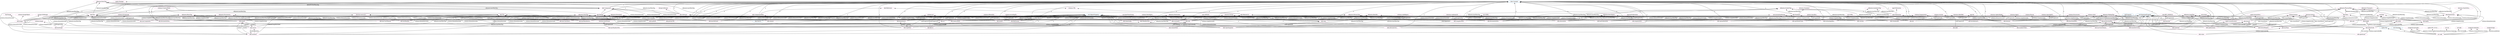 digraph G {
  rankdir=BT
  node[height=.3]
"http://schema.org/ImageObject" [fillcolor="#1f77b4" color="#1f77b4" label="schema:ImageObject"]
"https://w3id.org/oseg/ont/okh#Reference" [fillcolor="#1f77b4" color="#1f77b4" label="okh:Reference"]
"http://spdx.org/rdf/terms#Package" [fillcolor="#1f77b4" color="#1f77b4" label="spdxt:Package"]
"http://spdx.org/rdf/terms#File" [fillcolor="#1f77b4" color="#1f77b4" label="spdxt:File"]
"http://www.w3.org/2002/07/owl#ObjectProperty" [fillcolor="#1f77b4" color="#1f77b4" label="owl:ObjectProperty"]
"https://w3id.org/oseg/ont/okh#Software" [fillcolor="#1f77b4" color="#1f77b4" label="okh:Software"]
"https://w3id.org/oseg/ont/okh#File" [fillcolor="#1f77b4" color="#1f77b4" label="okh:File"]
"https://w3id.org/oseg/ont/okh#ManifestFile" [fillcolor="#1f77b4" color="#1f77b4" label="okh:ManifestFile"]
"https://w3id.org/oseg/ont/okh#Part" [fillcolor="#1f77b4" color="#1f77b4" label="okh:Part"]
"http://schema.org/StructuredValue" [fillcolor="#1f77b4" color="#1f77b4" label="schema:Structured..."]
"http://schema.org/URL" [fillcolor="#1f77b4" color="#1f77b4" label="schema:URL"]
"http://purl.org/dc/terms/Standard" [fillcolor="#1f77b4" color="#1f77b4" label="dcterms:Standard"]
"http://schema.org/Organization" [fillcolor="#1f77b4" color="#1f77b4" label="schema:Organization"]
"https://w3id.org/oseg/ont/okh#Publication" [fillcolor="#1f77b4" color="#1f77b4" label="okh:Publication"]
"https://w3id.org/oseg/ont/tsdc/core#OHTsDC" [fillcolor="#1f77b4" color="#1f77b4" label="tsdc:OHTsDC"]
"http://schema.org/CreativeWork" [fillcolor="#1f77b4" color="#1f77b4" label="schema:CreativeWork"]
"http://www.w3.org/2001/XMLSchema#normalizedString" [fillcolor="#1f77b4" color="#1f77b4" label="xsd:normalizedString"]
"https://w3id.org/oseg/ont/okh#WebsiteUrl" [fillcolor="#1f77b4" color="#1f77b4" label="okh:WebsiteUrl"]
"http://www.w3.org/2001/XMLSchema#string" [fillcolor="#1f77b4" color="#1f77b4" label="xsd:string"]
"http://spdx.org/rdf/terms#ListedLicense" [fillcolor="#1f77b4" color="#1f77b4" label="spdxt:ListedLicense"]
"http://purl.org/dc/dcmitype/Software" [fillcolor="#1f77b4" color="#1f77b4" label="dctype:Software"]
"https://w3id.org/oseg/ont/okh#Standard" [fillcolor="#1f77b4" color="#1f77b4" label="okh:Standard"]
"http://www.w3.org/2001/XMLSchema#float" [fillcolor="#1f77b4" color="#1f77b4" label="xsd:float"]
"https://w3id.org/oseg/ont/okh#FileUrl" [fillcolor="#1f77b4" color="#1f77b4" label="okh:FileUrl"]
"http://purl.org/dc/terms/Agent" [fillcolor="#1f77b4" color="#1f77b4" label="dcterms:Agent"]
"https://w3id.org/oseg/ont/otrl#ODRL" [fillcolor="#1f77b4" color="#1f77b4" label="otrl:ODRL"]
"http://xmlns.com/foaf/0.1/Image" [fillcolor="#1f77b4" color="#1f77b4" label="foaf:Image"]
"http://www.w3.org/2001/XMLSchema#dateTimeStamp" [fillcolor="#1f77b4" color="#1f77b4" label="xsd:dateTimeStamp"]
"https://w3id.org/oseg/ont/okh#Module" [fillcolor="#1f77b4" color="#1f77b4" label="okh:Module"]
"http://schema.org/Person" [fillcolor="#1f77b4" color="#1f77b4" label="schema:Person"]
"https://w3id.org/oseg/ont/okh#Dimensions" [fillcolor="#1f77b4" color="#1f77b4" label="okh:Dimensions"]
"http://www.w3.org/2002/07/owl#DatatypeProperty" [fillcolor="#1f77b4" color="#1f77b4" label="owl:DatatypeProperty"]
"http://purl.org/dc/dcmitype/StillImage" [fillcolor="#1f77b4" color="#1f77b4" label="dctype:StillImage"]
"https://w3id.org/oseg/ont/okh#ComponentReference" [fillcolor="#1f77b4" color="#1f77b4" label="okh:ComponentRefe..."]
"http://www.w3.org/2002/07/owl#Ontology" [fillcolor="#1f77b4" color="#1f77b4" label="owl:Ontology"]
"http://schema.org/TextDigitalDocument" [fillcolor="#1f77b4" color="#1f77b4" label="schema:TextDigita..."]
"http://purl.org/dc/terms/SizeOrDuration" [fillcolor="#1f77b4" color="#1f77b4" label="dcterms:SizeOrDur..."]
"https://w3id.org/oseg/ont/okh#Component" [fillcolor="#1f77b4" color="#1f77b4" label="okh:Component"]
"http://www.w3.org/2004/02/skos/core#Concept" [fillcolor="#1f77b4" color="#1f77b4" label="skos:Concept"]
"http://www.w3.org/1999/02/22-rdf-syntax-ns#Property" [fillcolor="#1f77b4" color="#1f77b4" label="rdf:Property"]
"http://ns.nature.com/terms/Publication" [fillcolor="#1f77b4" color="#1f77b4" label="npg:Publication"]
"https://w3id.org/oseg/ont/okh#Mass" [fillcolor="#1f77b4" color="#1f77b4" label="okh:Mass"]
"https://w3id.org/oseg/ont/okh#Image" [fillcolor="#1f77b4" color="#1f77b4" label="okh:Image"]
"https://w3id.org/oseg/ont/otrl#OTRL" [fillcolor="#1f77b4" color="#1f77b4" label="otrl:OTRL"]
"https://w3id.org/oseg/ont/okhmetaDocumentationTag" [fillcolor="#e377c2" color="#e377c2" label="okhmeta:Documenta..."]
"https://w3id.org/oseg/ont/okhmetaQualityTag" [fillcolor="#e377c2" color="#e377c2" label="okhmeta:QualityTag"]
"https://w3id.org/oseg/ont/okh#tsdc" [fillcolor="#e377c2" color="#e377c2" label="okh:tsdc"]
"http://purl.org/dc/terms/instructionalMethod" [fillcolor="#e377c2" color="#e377c2" label="dcterms:instructi..."]
"https://w3id.org/oseg/ont/okh#Part" [fillcolor="#e377c2" color="#e377c2" label="okh:Part"]
"https://w3id.org/oseg/ont/okh#documentationReadinessLevel" [fillcolor="#e377c2" color="#e377c2" label="okh:documentation..."]
"https://w3id.org/oseg/ont/okh#repo" [fillcolor="#e377c2" color="#e377c2" label="okh:repo"]
"http://schema.org/ImageObject" [fillcolor="#e377c2" color="#e377c2" label="schema:ImageObject"]
"https://w3id.org/oseg/ont/okh#fileFormat" [fillcolor="#e377c2" color="#e377c2" label="okh:fileFormat"]
"https://w3id.org/oseg/ont/okh#File" [fillcolor="#e377c2" color="#e377c2" label="okh:File"]
"http://purl.org/dc/dcmitype/StillImage" [fillcolor="#e377c2" color="#e377c2" label="dctype:StillImage"]
"https://w3id.org/oseg/ont/okh#Module" [fillcolor="#e377c2" color="#e377c2" label="okh:Module"]
"http://purl.org/dc/terms/license" [fillcolor="#e377c2" color="#e377c2" label="dcterms:license"]
"https://w3id.org/oseg/ont/okh#Software" [fillcolor="#e377c2" color="#e377c2" label="okh:Software"]
"https://w3id.org/oseg/ont/okh#Standard" [fillcolor="#e377c2" color="#e377c2" label="okh:Standard"]
"https://w3id.org/oseg/ont/okh#spdxLicense" [fillcolor="#e377c2" color="#e377c2" label="okh:spdxLicense"]
"https://w3id.org/oseg/ont/okhmetaPhysicalTag" [fillcolor="#e377c2" color="#e377c2" label="okhmeta:PhysicalTag"]
"https://w3id.org/oseg/ont/okhmetaBasicTag" [fillcolor="#e377c2" color="#e377c2" label="okhmeta:BasicTag"]
"https://w3id.org/oseg/ont/okh#cpcPatentClass" [fillcolor="#e377c2" color="#e377c2" label="okh:cpcPatentClass"]
"http://purl.org/dc/terms/Agent" [fillcolor="#e377c2" color="#e377c2" label="dcterms:Agent"]
"https://w3id.org/oseg/ont/okh#Component" [fillcolor="#e377c2" color="#e377c2" label="okh:Component"]
"http://purl.org/dc/terms/hasFormat" [fillcolor="#e377c2" color="#e377c2" label="dcterms:hasFormat"]
"http://schema.org/CreativeWork" [fillcolor="#e377c2" color="#e377c2" label="schema:CreativeWork"]
"https://w3id.org/oseg/ont/okh#standardID" [fillcolor="#e377c2" color="#e377c2" label="okh:standardID"]
"https://w3id.org/oseg/ont/okh#repoHost" [fillcolor="#e377c2" color="#e377c2" label="okh:repoHost"]
"https://w3id.org/oseg/ont/okh#technologyReadinessLevel" [fillcolor="#e377c2" color="#e377c2" label="okh:technologyRea..."]
"https://w3id.org/oseg/ont/okh#organization" [fillcolor="#e377c2" color="#e377c2" label="okh:organization"]
"http://schema.org/StructuredValue" [fillcolor="#e377c2" color="#e377c2" label="schema:Structured..."]
"https://w3id.org/oseg/ont/okh#hasSoftware" [fillcolor="#e377c2" color="#e377c2" label="okh:hasSoftware"]
"https://w3id.org/oseg/ont/okh#hasOuterDimensions" [fillcolor="#e377c2" color="#e377c2" label="okh:hasOuterDimen..."]
"https://w3id.org/oseg/ont/okh#auxiliary" [fillcolor="#e377c2" color="#e377c2" label="okh:auxiliary"]
"https://w3id.org/oseg/ont/oseg-profiles#martinHaeuer" [fillcolor="#e377c2" color="#e377c2" label="osegprof:martinHa..."]
"http://www.w3.org/2001/XMLSchema#float" [fillcolor="#e377c2" color="#e377c2" label="xsd:float"]
"https://w3id.org/oseg/ont/okh#licensor" [fillcolor="#e377c2" color="#e377c2" label="okh:licensor"]
"https://w3id.org/oseg/ont/okh#hasReadme" [fillcolor="#e377c2" color="#e377c2" label="okh:hasReadme"]
"https://w3id.org/oseg/ont/okhmetaPartsTag" [fillcolor="#e377c2" color="#e377c2" label="okhmeta:PartsTag"]
"https://w3id.org/oseg/ont/okh#height" [fillcolor="#e377c2" color="#e377c2" label="okh:height"]
"https://w3id.org/oseg/ont/okhmetaDataTag" [fillcolor="#e377c2" color="#e377c2" label="okhmeta:DataTag"]
"http://purl.org/dc/terms/conformsTo" [fillcolor="#e377c2" color="#e377c2" label="dcterms:conformsTo"]
"https://w3id.org/oseg/ont/okh#licenseExpression" [fillcolor="#e377c2" color="#e377c2" label="okh:licenseExpres..."]
"https://w3id.org/oseg/ont/okhmetaDataGatheringTag" [fillcolor="#e377c2" color="#e377c2" label="okhmeta:DataGathe..."]
"https://w3id.org/oseg/ont/okhmetaIdentificationTag" [fillcolor="#e377c2" color="#e377c2" label="okhmeta:Identific..."]
"https://w3id.org/oseg/ont/okh#functionalMetadata" [fillcolor="#e377c2" color="#e377c2" label="okh:functionalMet..."]
"https://w3id.org/oseg/ont/okh#depth" [fillcolor="#e377c2" color="#e377c2" label="okh:depth"]
"http://purl.obolibrary.org/obo/BFO_0000016" [fillcolor="#e377c2" color="#e377c2" label="obo:BFO_0000016"]
"http://schema.org/inLanguage" [fillcolor="#e377c2" color="#e377c2" label="schema:inLanguage"]
"https://w3id.org/oseg/ont/okh#url" [fillcolor="#e377c2" color="#e377c2" label="okh:url"]
"https://w3id.org/oseg/ont/okh#Dimensions" [fillcolor="#e377c2" color="#e377c2" label="okh:Dimensions"]
"https://w3id.org/oseg/ont/okh#source" [fillcolor="#e377c2" color="#e377c2" label="okh:source"]
"https://w3id.org/oseg/ont/okh#dataSource" [fillcolor="#e377c2" color="#e377c2" label="okh:dataSource"]
"https://w3id.org/oseg/ont/okh#license" [fillcolor="#e377c2" color="#e377c2" label="okh:license"]
"https://w3id.org/oseg/ont/okh#Image" [fillcolor="#e377c2" color="#e377c2" label="okh:Image"]
"https://w3id.org/oseg/ont/okh#release" [fillcolor="#e377c2" color="#e377c2" label="okh:release"]
"https://w3id.org/oseg/ont/okhmetaLegalTag" [fillcolor="#e377c2" color="#e377c2" label="okhmeta:LegalTag"]
"https://w3id.org/oseg/ont/okh#hasBoM" [fillcolor="#e377c2" color="#e377c2" label="okh:hasBoM"]
"https://w3id.org/oseg/ont/okh#fileUrl" [fillcolor="#e377c2" color="#e377c2" label="okh:fileUrl"]
"http://www.w3.org/2001/XMLSchema#normalizedString" [fillcolor="#e377c2" color="#e377c2" label="xsd:normalizedString"]
"https://w3id.org/oseg/ont/okh#ManifestFile" [fillcolor="#e377c2" color="#e377c2" label="okh:ManifestFile"]
"https://w3id.org/oseg/ont/okh#export" [fillcolor="#e377c2" color="#e377c2" label="okh:export"]
"https://w3id.org/oseg/ont/okh#manufacturingProcess" [fillcolor="#e377c2" color="#e377c2" label="okh:manufacturing..."]
"http://www.w3.org/2001/XMLSchema#string" [fillcolor="#e377c2" color="#e377c2" label="xsd:string"]
"https://w3id.org/oseg/ont/okh#ComponentReference" [fillcolor="#e377c2" color="#e377c2" label="okh:ComponentRefe..."]
"https://w3id.org/oseg/ont/okh#repoSnapshot" [fillcolor="#e377c2" color="#e377c2" label="okh:repoSnapshot"]
"https://w3id.org/oseg/ont/okh#hasPublication" [fillcolor="#e377c2" color="#e377c2" label="okh:hasPublication"]
"https://w3id.org/oseg/ont/okh#forkOf" [fillcolor="#e377c2" color="#e377c2" label="okh:forkOf"]
"http://schema.org/value" [fillcolor="#e377c2" color="#e377c2" label="schema:value"]
"https://w3id.org/oseg/ont/okh#hasMass" [fillcolor="#e377c2" color="#e377c2" label="okh:hasMass"]
"https://w3id.org/oseg/ont/okh#productionMetadata" [fillcolor="#e377c2" color="#e377c2" label="okh:productionMet..."]
"https://w3id.org/oseg/ont/okh#openScad" [fillcolor="#e377c2" color="#e377c2" label="okh:openScad"]
"https://w3id.org/oseg/ont/okh#hasUserManual" [fillcolor="#e377c2" color="#e377c2" label="okh:hasUserManual"]
"https://w3id.org/oseg/ont/okhmetaMakingTag" [fillcolor="#e377c2" color="#e377c2" label="okhmeta:MakingTag"]
"https://w3id.org/oseg/ont/okhmetaHistoryTag" [fillcolor="#e377c2" color="#e377c2" label="okhmeta:HistoryTag"]
"https://w3id.org/oseg/ont/okh#Reference" [fillcolor="#e377c2" color="#e377c2" label="okh:Reference"]
"https://w3id.org/oseg/ont/okh#versionOf" [fillcolor="#e377c2" color="#e377c2" label="okh:versionOf"]
"http://schema.org/url" [fillcolor="#e377c2" color="#e377c2" label="schema:url"]
"https://w3id.org/oseg/ont/okh#hasImage" [fillcolor="#e377c2" color="#e377c2" label="okh:hasImage"]
"http://schema.org/URL" [fillcolor="#e377c2" color="#e377c2" label="schema:URL"]
"https://w3id.org/oseg/ont/okh#Mass" [fillcolor="#e377c2" color="#e377c2" label="okh:Mass"]
"https://w3id.org/oseg/ont/okhmetaDevelopmentTag" [fillcolor="#e377c2" color="#e377c2" label="okhmeta:Developme..."]
"http://ns.nature.com/terms/hasPublication" [fillcolor="#e377c2" color="#e377c2" label="npg:hasPublication"]
"https://w3id.org/oseg/ont/okh#width" [fillcolor="#e377c2" color="#e377c2" label="okh:width"]
"https://w3id.org/oseg/ont/okh#smallestToleranceClass" [fillcolor="#e377c2" color="#e377c2" label="okh:smallestToler..."]
"https://w3id.org/oseg/ont/okh#attestation" [fillcolor="#e377c2" color="#e377c2" label="okh:attestation"]
"https://w3id.org/oseg/ont/okhmetaTransportationTag" [fillcolor="#e377c2" color="#e377c2" label="okhmeta:Transport..."]
"https://w3id.org/oseg/ont/okh#openSCAD" [fillcolor="#e377c2" color="#e377c2" label="okh:openSCAD"]
"https://w3id.org/oseg/ont/okh#Publication" [fillcolor="#e377c2" color="#e377c2" label="okh:Publication"]
"https://w3id.org/oseg/ont/okh" [fillcolor="#e377c2" color="#e377c2" label="ns1:okh"]
"http://spdx.org/rdf/terms#Package" [fillcolor="#e377c2" color="#e377c2" label="spdxt:Package"]
"https://w3id.org/oseg/ont/okh#WebsiteUrl" [fillcolor="#e377c2" color="#e377c2" label="okh:WebsiteUrl"]
"https://w3id.org/oseg/ont/okh#hasManifestFile" [fillcolor="#e377c2" color="#e377c2" label="okh:hasManifestFile"]
"http://schema.org/version" [fillcolor="#e377c2" color="#e377c2" label="schema:version"]
"https://w3id.org/oseg/ont/okh#alternativeLicense" [fillcolor="#e377c2" color="#e377c2" label="okh:alternativeLi..."]
"https://w3id.org/oseg/ont/otrl#ODRL" [fillcolor="#e377c2" color="#e377c2" label="otrl:ODRL"]
"https://w3id.org/oseg/ont/okh#permaURL" [fillcolor="#e377c2" color="#e377c2" label="okh:permaURL"]
"https://w3id.org/oseg/ont/okhmetaAcademicTag" [fillcolor="#e377c2" color="#e377c2" label="okhmeta:AcademicTag"]
"https://w3id.org/oseg/ont/okhmetaExtendedInfoTag" [fillcolor="#e377c2" color="#e377c2" label="okhmeta:ExtendedI..."]
"https://w3id.org/oseg/ont/okh#uploadMethod" [fillcolor="#e377c2" color="#e377c2" label="okh:uploadMethod"]
"https://w3id.org/oseg/ont/tsdc/core#OHTsDC" [fillcolor="#e377c2" color="#e377c2" label="tsdc:OHTsDC"]
"https://spdx.org/licenses/GPL-3.0-or-later" [fillcolor="#e377c2" color="#e377c2" label="spdxl:GPL-3.0-or-..."]
"https://w3id.org/oseg/ont/okh#okhv" [fillcolor="#e377c2" color="#e377c2" label="okh:okhv"]
"https://w3id.org/oseg/ont/okh#hasContributionGuide" [fillcolor="#e377c2" color="#e377c2" label="okh:hasContributi..."]
"https://w3id.org/oseg/ont/okh#function" [fillcolor="#e377c2" color="#e377c2" label="okh:function"]
"http://www.w3.org/2001/XMLSchema#dateTimeStamp" [fillcolor="#e377c2" color="#e377c2" label="xsd:dateTimeStamp"]
"http://schema.org/encodingFormat" [fillcolor="#e377c2" color="#e377c2" label="schema:encodingFo..."]
"https://w3id.org/oseg/ont/okh#timestamp" [fillcolor="#e377c2" color="#e377c2" label="okh:timestamp"]
"http://id.loc.gov/vocabulary/iso639-1/en" [fillcolor="#e377c2" color="#e377c2" label="ns2:en"]
"https://w3id.org/oseg/ont/okh#compliesWith" [fillcolor="#e377c2" color="#e377c2" label="okh:compliesWith"]
"https://w3id.org/oseg/ont/okh#hasManufacturingInstructions" [fillcolor="#e377c2" color="#e377c2" label="okh:hasManufactur..."]
"http://xmlns.com/foaf/0.1/Image" [fillcolor="#e377c2" color="#e377c2" label="foaf:Image"]
"https://w3id.org/oseg/ont/okh#material" [fillcolor="#e377c2" color="#e377c2" label="okh:material"]
"https://w3id.org/oseg/ont/okh#version" [fillcolor="#e377c2" color="#e377c2" label="okh:version"]
"https://w3id.org/oseg/ont/1.1.0/okh" [fillcolor="#e377c2" color="#e377c2" label="ns3:okh"]
"http://purl.org/dc/terms/Standard" [fillcolor="#e377c2" color="#e377c2" label="dcterms:Standard"]
"http://schema.org/copyrightHolder" [fillcolor="#e377c2" color="#e377c2" label="schema:copyrightH..."]
"http://schema.org/license" [fillcolor="#e377c2" color="#e377c2" label="schema:license"]
"https://w3id.org/oseg/ont/okh#hasComponent" [fillcolor="#e377c2" color="#e377c2" label="okh:hasComponent"]
"http://purl.org/dc/terms/SizeOrDuration" [fillcolor="#e377c2" color="#e377c2" label="dcterms:SizeOrDur..."]
"https://w3id.org/oseg/ont/okh#relativePath" [fillcolor="#e377c2" color="#e377c2" label="okh:relativePath"]
"http://schema.org/Organization" [fillcolor="#e377c2" color="#e377c2" label="schema:Organization"]
"https://w3id.org/oseg/ont/okh#installationGuide" [fillcolor="#e377c2" color="#e377c2" label="okh:installationG..."]
"http://schema.org/TextDigitalDocument" [fillcolor="#e377c2" color="#e377c2" label="schema:TextDigita..."]
"https://w3id.org/oseg/ont/okh#unit" [fillcolor="#e377c2" color="#e377c2" label="okh:unit"]
"http://data.epo.org/linked-data/def/patent/classificationIPCInventive" [fillcolor="#e377c2" color="#e377c2" label="patent:classifica..."]
"https://w3id.org/oseg/ont/okh#doi" [fillcolor="#e377c2" color="#e377c2" label="okh:doi"]
"http://spdx.org/rdf/terms#ListedLicense" [fillcolor="#e377c2" color="#e377c2" label="spdxt:ListedLicense"]
"http://spdx.org/rdf/terms#licenseDeclared" [fillcolor="#e377c2" color="#e377c2" label="spdxt:licenseDecl..."]
"http://purl.org/dc/dcmitype/Software" [fillcolor="#e377c2" color="#e377c2" label="dctype:Software"]
"http://purl.org/dc/terms/format" [fillcolor="#e377c2" color="#e377c2" label="dcterms:format"]
"http://ns.nature.com/terms/Publication" [fillcolor="#e377c2" color="#e377c2" label="npg:Publication"]
"http://purl.org/dc/terms/identifier" [fillcolor="#e377c2" color="#e377c2" label="dcterms:identifier"]
"https://w3id.org/oseg/ont/okh#relatedTsdc" [fillcolor="#e377c2" color="#e377c2" label="okh:relatedTsdc"]
"http://ns.nature.com/terms/doi" [fillcolor="#e377c2" color="#e377c2" label="npg:doi"]
"https://w3id.org/oseg/ont/oseg-profiles#robinVobruba" [fillcolor="#e377c2" color="#e377c2" label="osegprof:robinVob..."]
"http://purl.org/dc/terms/rightsHolder" [fillcolor="#e377c2" color="#e377c2" label="dcterms:rightsHolder"]
"http://schema.org/isBasedOn" [fillcolor="#e377c2" color="#e377c2" label="schema:isBasedOn"]
"https://w3id.org/oseg/ont/oseg-profiles#Iopa" [fillcolor="#e377c2" color="#e377c2" label="osegprof:Iopa"]
"https://w3id.org/oseg/ont/otrl#OTRL" [fillcolor="#e377c2" color="#e377c2" label="otrl:OTRL"]
"http://schema.org/Person" [fillcolor="#e377c2" color="#e377c2" label="schema:Person"]
"https://w3id.org/oseg/ont/okh#documentationLanguage" [fillcolor="#e377c2" color="#e377c2" label="okh:documentation..."]
"https://w3id.org/oseg/ont/okh#value" [fillcolor="#e377c2" color="#e377c2" label="okh:value"]
"http://schema.org/image" [fillcolor="#e377c2" color="#e377c2" label="schema:image"]
"http://schema.org/codeRepository" [fillcolor="#e377c2" color="#e377c2" label="schema:codeReposi..."]
  "https://w3id.org/oseg/ont/okh#hasUserManual" -> "https://w3id.org/oseg/ont/okhmetaDocumentationTag" [label="okhmeta:hasMetaTag"]
  "https://w3id.org/oseg/ont/okh#technologyReadinessLevel" -> "https://w3id.org/oseg/ont/okhmetaQualityTag" [label="okhmeta:hasMetaTag"]
  "https://w3id.org/oseg/ont/okh#relatedTsdc" -> "https://w3id.org/oseg/ont/okh#tsdc" [label="schema:supersededBy"]
  "https://w3id.org/oseg/ont/okh#hasUserManual" -> "http://purl.org/dc/terms/instructionalMethod" [label="subPropertyOf"]
  "https://w3id.org/oseg/ont/okh#documentationLanguage" -> "https://w3id.org/oseg/ont/okh#Part" [label="schema:domainIncludes"]
  "https://w3id.org/oseg/ont/okh#documentationReadinessLevel" -> "http://www.w3.org/2004/02/skos/core#Concept" [label="a"]
  "https://w3id.org/oseg/ont/okh#repo" -> "http://www.w3.org/2002/07/owl#ObjectProperty" [label="a"]
  "https://w3id.org/oseg/ont/okh#Image" -> "http://schema.org/ImageObject" [label=""]
  "https://w3id.org/oseg/ont/okh#fileFormat" -> "http://www.w3.org/2002/07/owl#ObjectProperty" [label="a"]
  "https://w3id.org/oseg/ont/okh#auxiliary" -> "https://w3id.org/oseg/ont/okh#File" [label="schema:rangeIncludes"]
  "https://w3id.org/oseg/ont/okh#forkOf" -> "https://w3id.org/oseg/ont/okh#Part" [label="schema:domainIncludes"]
  "https://w3id.org/oseg/ont/okh#Image" -> "http://purl.org/dc/dcmitype/StillImage" [label=""]
  "https://w3id.org/oseg/ont/okh#cpcPatentClass" -> "https://w3id.org/oseg/ont/okh#Module" [label="schema:domainIncludes"]
  "https://w3id.org/oseg/ont/okh#license" -> "http://purl.org/dc/terms/license" [label="subPropertyOf"]
  "https://w3id.org/oseg/ont/okh#release" -> "https://w3id.org/oseg/ont/okh#Software" [label="schema:domainIncludes"]
  "https://w3id.org/oseg/ont/okh#standardID" -> "https://w3id.org/oseg/ont/okh#Standard" [label="schema:domainIncludes"]
  "https://w3id.org/oseg/ont/okh#spdxLicense" -> "http://www.w3.org/2002/07/owl#ObjectProperty" [label="a"]
  "https://w3id.org/oseg/ont/okh#Mass" -> "https://w3id.org/oseg/ont/okhmetaPhysicalTag" [label="okhmeta:hasMetaTag"]
  "https://w3id.org/oseg/ont/okh#hasImage" -> "https://w3id.org/oseg/ont/okhmetaBasicTag" [label="okhmeta:hasMetaTag"]
  "https://w3id.org/oseg/ont/okh#cpcPatentClass" -> "http://www.w3.org/2002/07/owl#DatatypeProperty" [label="a"]
  "https://w3id.org/oseg/ont/okh#licensor" -> "http://purl.org/dc/terms/Agent" [label="schema:rangeIncludes"]
  "https://w3id.org/oseg/ont/okh#hasSoftware" -> "https://w3id.org/oseg/ont/okh#Software" [label="schema:rangeIncludes"]
  "https://w3id.org/oseg/ont/okh#hasOuterDimensions" -> "https://w3id.org/oseg/ont/okhmetaPhysicalTag" [label="okhmeta:hasMetaTag"]
  "https://w3id.org/oseg/ont/okh#compliesWith" -> "https://w3id.org/oseg/ont/okh#Component" [label="schema:domainIncludes"]
  "https://w3id.org/oseg/ont/okh#hasManifestFile" -> "http://purl.org/dc/terms/hasFormat" [label="subPropertyOf"]
  "https://w3id.org/oseg/ont/okh#compliesWith" -> "https://w3id.org/oseg/ont/okhmetaQualityTag" [label="okhmeta:hasMetaTag"]
  "https://w3id.org/oseg/ont/okh#hasManufacturingInstructions" -> "https://w3id.org/oseg/ont/okh#File" [label="schema:rangeIncludes"]
  "https://w3id.org/oseg/ont/okh#Software" -> "http://www.w3.org/2004/02/skos/core#Concept" [label="a"]
  "https://w3id.org/oseg/ont/okh#File" -> "http://schema.org/CreativeWork" [label=""]
  "https://w3id.org/oseg/ont/okh#standardID" -> "http://www.w3.org/2002/07/owl#DatatypeProperty" [label="a"]
  "https://w3id.org/oseg/ont/okh#alternativeLicense" -> "https://w3id.org/oseg/ont/okh#Module" [label="schema:domainIncludes"]
  "https://w3id.org/oseg/ont/okh#dataSource" -> "https://w3id.org/oseg/ont/okh#repoHost" [label="seeAlso"]
  "https://w3id.org/oseg/ont/okh#technologyReadinessLevel" -> "http://www.w3.org/2004/02/skos/core#Concept" [label="a"]
  "https://w3id.org/oseg/ont/okh#organization" -> "http://www.w3.org/2002/07/owl#ObjectProperty" [label="a"]
  "https://w3id.org/oseg/ont/okh#functionalMetadata" -> "http://schema.org/StructuredValue" [label="schema:rangeIncludes"]
  "https://w3id.org/oseg/ont/okh#hasSoftware" -> "http://www.w3.org/2004/02/skos/core#Concept" [label="a"]
  "https://w3id.org/oseg/ont/okh#license" -> "https://w3id.org/oseg/ont/okh#Module" [label="schema:domainIncludes"]
  "https://w3id.org/oseg/ont/okh#hasOuterDimensions" -> "http://www.w3.org/2002/07/owl#ObjectProperty" [label="a"]
  "https://w3id.org/oseg/ont/okh#uploadMethod" -> "https://w3id.org/oseg/ont/okh#Component" [label="schema:domainIncludes"]
  "https://w3id.org/oseg/ont/okh#cpcPatentClass" -> "http://www.w3.org/2004/02/skos/core#Concept" [label="a"]
  "https://w3id.org/oseg/ont/okh#auxiliary" -> "http://www.w3.org/2002/07/owl#ObjectProperty" [label="a"]
  "https://w3id.org/oseg/ont/okh" -> "https://w3id.org/oseg/ont/oseg-profiles#martinHaeuer" [label="schema:creator"]
  "https://w3id.org/oseg/ont/okh#hasMass" -> "http://www.w3.org/2001/XMLSchema#float" [label="schema:rangeIncludes"]
  "https://w3id.org/oseg/ont/okh#fileFormat" -> "https://w3id.org/oseg/ont/okh#File" [label="schema:domainIncludes"]
  "https://w3id.org/oseg/ont/okh#cpcPatentClass" -> "https://w3id.org/oseg/ont/okhmetaBasicTag" [label="okhmeta:hasMetaTag"]
  "https://w3id.org/oseg/ont/okh#smallestToleranceClass" -> "https://w3id.org/oseg/ont/okh#Part" [label="schema:domainIncludes"]
  "https://w3id.org/oseg/ont/okh#licensor" -> "http://www.w3.org/2004/02/skos/core#Concept" [label="a"]
  "https://w3id.org/oseg/ont/okh#hasReadme" -> "http://www.w3.org/2004/02/skos/core#Concept" [label="a"]
  "https://w3id.org/oseg/ont/okh#width" -> "https://w3id.org/oseg/ont/okhmetaPhysicalTag" [label="okhmeta:hasMetaTag"]
  "https://w3id.org/oseg/ont/okh#standardID" -> "http://www.w3.org/2004/02/skos/core#Concept" [label="a"]
  "https://w3id.org/oseg/ont/okh#openSCAD" -> "https://w3id.org/oseg/ont/okh#height" [label="schema:supersededBy"]
  "https://w3id.org/oseg/ont/okh#Module" -> "https://w3id.org/oseg/ont/okhmetaPartsTag" [label="okhmeta:hasMetaTag"]
  "https://w3id.org/oseg/ont/okh#hasReadme" -> "http://purl.org/dc/terms/instructionalMethod" [label="subPropertyOf"]
  "https://w3id.org/oseg/ont/okh#Part" -> "http://www.w3.org/2004/02/skos/core#Concept" [label="a"]
  "https://w3id.org/oseg/ont/okh#tsdc" -> "http://www.w3.org/2004/02/skos/core#Concept" [label="a"]
  "https://w3id.org/oseg/ont/okh#auxiliary" -> "https://w3id.org/oseg/ont/okhmetaDataTag" [label="okhmeta:hasMetaTag"]
  "https://w3id.org/oseg/ont/okh#compliesWith" -> "http://purl.org/dc/terms/conformsTo" [label="subPropertyOf"]
  "https://w3id.org/oseg/ont/okh#license" -> "https://w3id.org/oseg/ont/okh#licenseExpression" [label="seeAlso"]
  "https://w3id.org/oseg/ont/okh#hasManifestFile" -> "https://w3id.org/oseg/ont/okhmetaDataGatheringTag" [label="okhmeta:hasMetaTag"]
  "https://w3id.org/oseg/ont/okh" -> "https://w3id.org/oseg/ont/oseg-profiles#martinHaeuer" [label="dcterms:creator"]
  "https://w3id.org/oseg/ont/okh#repo" -> "https://w3id.org/oseg/ont/okhmetaIdentificationTag" [label="okhmeta:hasMetaTag"]
  "https://w3id.org/oseg/ont/okh#functionalMetadata" -> "http://www.w3.org/2002/07/owl#DatatypeProperty" [label="a"]
  "https://w3id.org/oseg/ont/okh#openSCAD" -> "https://w3id.org/oseg/ont/okh#depth" [label="schema:supersededBy"]
  "https://w3id.org/oseg/ont/okh#dataSource" -> "https://w3id.org/oseg/ont/okh#Module" [label="schema:domainIncludes"]
  "https://w3id.org/oseg/ont/okh#timestamp" -> "https://w3id.org/oseg/ont/okh#Module" [label="schema:domainIncludes"]
  "https://w3id.org/oseg/ont/okh#function" -> "http://purl.obolibrary.org/obo/BFO_0000016" [label="subPropertyOf"]
  "https://w3id.org/oseg/ont/okh#Component" -> "https://w3id.org/oseg/ont/okhmetaPartsTag" [label="okhmeta:hasMetaTag"]
  "https://w3id.org/oseg/ont/okh#documentationLanguage" -> "http://schema.org/inLanguage" [label="subPropertyOf"]
  "https://w3id.org/oseg/ont/okh#url" -> "http://www.w3.org/2002/07/owl#ObjectProperty" [label="a"]
  "https://w3id.org/oseg/ont/okh#Publication" -> "https://w3id.org/oseg/ont/okhmetaQualityTag" [label="okhmeta:hasMetaTag"]
  "https://w3id.org/oseg/ont/okh#Dimensions" -> "http://www.w3.org/2004/02/skos/core#Concept" [label="a"]
  "https://w3id.org/oseg/ont/okh#source" -> "http://www.w3.org/2004/02/skos/core#Concept" [label="a"]
  "https://w3id.org/oseg/ont/okh#dataSource" -> "http://www.w3.org/2002/07/owl#DatatypeProperty" [label="a"]
  "https://w3id.org/oseg/ont/okh#alternativeLicense" -> "https://w3id.org/oseg/ont/okh#license" [label="schema:supersededBy"]
  "https://w3id.org/oseg/ont/okh#hasReadme" -> "https://w3id.org/oseg/ont/okhmetaDocumentationTag" [label="okhmeta:hasMetaTag"]
  "https://w3id.org/oseg/ont/okh#hasImage" -> "https://w3id.org/oseg/ont/okh#Image" [label="schema:rangeIncludes"]
  "https://w3id.org/oseg/ont/okh#release" -> "http://www.w3.org/2002/07/owl#DatatypeProperty" [label="a"]
  "https://w3id.org/oseg/ont/okh#functionalMetadata" -> "http://www.w3.org/2004/02/skos/core#Concept" [label="a"]
  "https://w3id.org/oseg/ont/okh#organization" -> "https://w3id.org/oseg/ont/okhmetaLegalTag" [label="okhmeta:hasMetaTag"]
  "https://w3id.org/oseg/ont/okh#hasBoM" -> "http://www.w3.org/2004/02/skos/core#Concept" [label="a"]
  "https://w3id.org/oseg/ont/okh#ManifestFile" -> "https://w3id.org/oseg/ont/okhmetaDataGatheringTag" [label="okhmeta:hasMetaTag"]
  "https://w3id.org/oseg/ont/okh#fileUrl" -> "http://www.w3.org/2002/07/owl#ObjectProperty" [label="a"]
  "https://w3id.org/oseg/ont/okh#uploadMethod" -> "http://www.w3.org/2001/XMLSchema#normalizedString" [label="schema:rangeIncludes"]
  "https://w3id.org/oseg/ont/okh#ManifestFile" -> "http://www.w3.org/2004/02/skos/core#Concept" [label="a"]
  "https://w3id.org/oseg/ont/okh#auxiliary" -> "https://w3id.org/oseg/ont/okh#export" [label="seeAlso"]
  "https://w3id.org/oseg/ont/okh#manufacturingProcess" -> "http://www.w3.org/2002/07/owl#DatatypeProperty" [label="a"]
  "https://w3id.org/oseg/ont/okh#hasReadme" -> "https://w3id.org/oseg/ont/okhmetaBasicTag" [label="okhmeta:hasMetaTag"]
  "https://w3id.org/oseg/ont/okh#function" -> "http://www.w3.org/2001/XMLSchema#string" [label="schema:rangeIncludes"]
  "https://w3id.org/oseg/ont/okh#FileUrl" -> "https://w3id.org/oseg/ont/okh#ComponentReference" [label=""]
  "https://w3id.org/oseg/ont/okh#source" -> "https://w3id.org/oseg/ont/okh#Part" [label="schema:domainIncludes"]
  "https://w3id.org/oseg/ont/okh#repoSnapshot" -> "http://www.w3.org/2004/02/skos/core#Concept" [label="a"]
  "https://w3id.org/oseg/ont/okh#depth" -> "https://w3id.org/oseg/ont/okhmetaPhysicalTag" [label="okhmeta:hasMetaTag"]
  "https://w3id.org/oseg/ont/okh#hasPublication" -> "http://www.w3.org/2002/07/owl#ObjectProperty" [label="a"]
  "https://w3id.org/oseg/ont/okh#forkOf" -> "http://www.w3.org/2002/07/owl#ObjectProperty" [label="a"]
  "https://w3id.org/oseg/ont/okh#Part" -> "https://w3id.org/oseg/ont/okh#Component" [label=""]
  "https://w3id.org/oseg/ont/okh#Image" -> "https://w3id.org/oseg/ont/okh#File" [label=""]
  "https://w3id.org/oseg/ont/okh#productionMetadata" -> "http://schema.org/value" [label="subPropertyOf"]
  "https://w3id.org/oseg/ont/okh#release" -> "http://www.w3.org/2004/02/skos/core#Concept" [label="a"]
  "https://w3id.org/oseg/ont/okh#release" -> "https://w3id.org/oseg/ont/okh#Module" [label="schema:domainIncludes"]
  "https://w3id.org/oseg/ont/okh#spdxLicense" -> "https://w3id.org/oseg/ont/okhmetaLegalTag" [label="okhmeta:hasMetaTag"]
  "https://w3id.org/oseg/ont/okh#licenseExpression" -> "https://w3id.org/oseg/ont/okhmetaLegalTag" [label="okhmeta:hasMetaTag"]
  "https://w3id.org/oseg/ont/okh#hasMass" -> "http://www.w3.org/2002/07/owl#DatatypeProperty" [label="a"]
  "https://w3id.org/oseg/ont/okh#smallestToleranceClass" -> "https://w3id.org/oseg/ont/okh#productionMetadata" [label="subPropertyOf"]
  "https://w3id.org/oseg/ont/okh#hasContributionGuide" -> "https://w3id.org/oseg/ont/okhmetaDocumentationTag" [label="okhmeta:hasMetaTag"]
  "https://w3id.org/oseg/ont/okh#url" -> "https://w3id.org/oseg/ont/okh#File" [label="schema:domainIncludes"]
  "https://w3id.org/oseg/ont/okh#manufacturingProcess" -> "http://www.w3.org/2004/02/skos/core#Concept" [label="a"]
  "https://w3id.org/oseg/ont/okh#openScad" -> "http://www.w3.org/2002/07/owl#DatatypeProperty" [label="a"]
  "https://w3id.org/oseg/ont/okh#source" -> "https://w3id.org/oseg/ont/okhmetaBasicTag" [label="okhmeta:hasMetaTag"]
  "https://w3id.org/oseg/ont/okh#hasUserManual" -> "http://www.w3.org/2002/07/owl#ObjectProperty" [label="a"]
  "https://w3id.org/oseg/ont/okh#height" -> "http://www.w3.org/2001/XMLSchema#float" [label="schema:rangeIncludes"]
  "https://w3id.org/oseg/ont/okh#Module" -> "http://www.w3.org/2004/02/skos/core#Concept" [label="a"]
  "https://w3id.org/oseg/ont/okh#productionMetadata" -> "https://w3id.org/oseg/ont/okhmetaMakingTag" [label="okhmeta:hasMetaTag"]
  "https://w3id.org/oseg/ont/okh#repoSnapshot" -> "https://w3id.org/oseg/ont/okhmetaHistoryTag" [label="okhmeta:hasMetaTag"]
  "https://w3id.org/oseg/ont/okh#WebsiteUrl" -> "https://w3id.org/oseg/ont/okh#Reference" [label=""]
  "https://w3id.org/oseg/ont/okh#timestamp" -> "https://w3id.org/oseg/ont/okhmetaDataGatheringTag" [label="okhmeta:hasMetaTag"]
  "https://w3id.org/oseg/ont/okh#versionOf" -> "http://www.w3.org/2002/07/owl#ObjectProperty" [label="a"]
  "https://w3id.org/oseg/ont/okh#repoHost" -> "http://schema.org/url" [label="subPropertyOf"]
  "https://w3id.org/oseg/ont/okh#hasUserManual" -> "https://w3id.org/oseg/ont/okh#Module" [label="schema:domainIncludes"]
  "https://w3id.org/oseg/ont/okh#documentationReadinessLevel" -> "https://w3id.org/oseg/ont/okh#Module" [label="schema:domainIncludes"]
  "https://w3id.org/oseg/ont/okh#hasImage" -> "http://www.w3.org/2002/07/owl#ObjectProperty" [label="a"]
  "https://w3id.org/oseg/ont/okh#hasManufacturingInstructions" -> "https://w3id.org/oseg/ont/okhmetaDocumentationTag" [label="okhmeta:hasMetaTag"]
  "https://w3id.org/oseg/ont/okh#hasMass" -> "http://www.w3.org/2004/02/skos/core#Concept" [label="a"]
  "https://w3id.org/oseg/ont/okh#fileUrl" -> "https://w3id.org/oseg/ont/okh#File" [label="schema:domainIncludes"]
  "https://w3id.org/oseg/ont/okh#WebsiteUrl" -> "http://schema.org/URL" [label=""]
  "https://w3id.org/oseg/ont/okh#unit" -> "https://w3id.org/oseg/ont/okh#Mass" [label="schema:domainIncludes"]
  "https://w3id.org/oseg/ont/okh#documentationReadinessLevel" -> "https://w3id.org/oseg/ont/okhmetaDevelopmentTag" [label="okhmeta:hasMetaTag"]
  "https://w3id.org/oseg/ont/okh#hasPublication" -> "http://ns.nature.com/terms/hasPublication" [label="subPropertyOf"]
  "https://w3id.org/oseg/ont/okh#smallestToleranceClass" -> "https://w3id.org/oseg/ont/okhmetaMakingTag" [label="okhmeta:hasMetaTag"]
  "https://w3id.org/oseg/ont/okh#export" -> "http://www.w3.org/2004/02/skos/core#Concept" [label="a"]
  "https://w3id.org/oseg/ont/okh#openSCAD" -> "https://w3id.org/oseg/ont/okh#width" [label="schema:supersededBy"]
  "https://w3id.org/oseg/ont/okh#smallestToleranceClass" -> "http://www.w3.org/2002/07/owl#ObjectProperty" [label="a"]
  "https://w3id.org/oseg/ont/okh#licenseExpression" -> "http://purl.org/dc/terms/license" [label="subPropertyOf"]
  "https://w3id.org/oseg/ont/okh#height" -> "http://www.w3.org/2002/07/owl#DatatypeProperty" [label="a"]
  "https://w3id.org/oseg/ont/okh#alternativeLicense" -> "https://w3id.org/oseg/ont/okh#File" [label="schema:rangeIncludes"]
  "https://w3id.org/oseg/ont/okh#export" -> "https://w3id.org/oseg/ont/okhmetaBasicTag" [label="okhmeta:hasMetaTag"]
  "https://w3id.org/oseg/ont/okh#attestation" -> "http://www.w3.org/2004/02/skos/core#Concept" [label="a"]
  "https://w3id.org/oseg/ont/okh#FileUrl" -> "https://w3id.org/oseg/ont/okh#File" [label="schema:supersededBy"]
  "https://w3id.org/oseg/ont/okh#documentationReadinessLevel" -> "http://www.w3.org/2002/07/owl#ObjectProperty" [label="a"]
  "https://w3id.org/oseg/ont/okh#Component" -> "http://www.w3.org/2004/02/skos/core#Concept" [label="a"]
  "https://w3id.org/oseg/ont/okh#Mass" -> "https://w3id.org/oseg/ont/okhmetaTransportationTag" [label="okhmeta:hasMetaTag"]
  "https://w3id.org/oseg/ont/okh#openScad" -> "https://w3id.org/oseg/ont/okh#openSCAD" [label="owl:sameAs"]
  "https://w3id.org/oseg/ont/okh#version" -> "https://w3id.org/oseg/ont/okhmetaHistoryTag" [label="okhmeta:hasMetaTag"]
  "https://w3id.org/oseg/ont/okh#hasBoM" -> "https://w3id.org/oseg/ont/okh#File" [label="schema:rangeIncludes"]
  "https://w3id.org/oseg/ont/okh#export" -> "https://w3id.org/oseg/ont/okh#Part" [label="schema:domainIncludes"]
  "https://w3id.org/oseg/ont/okh#hasSoftware" -> "https://w3id.org/oseg/ont/okh#Module" [label="schema:domainIncludes"]
  "https://w3id.org/oseg/ont/okh#relativePath" -> "http://schema.org/url" [label="subPropertyOf"]
  "https://w3id.org/oseg/ont/okh#Module" -> "https://w3id.org/oseg/ont/okh#Component" [label=""]
  "https://w3id.org/oseg/ont/okh#doi" -> "https://w3id.org/oseg/ont/okh#Publication" [label="schema:domainIncludes"]
  "https://w3id.org/oseg/ont/okh#height" -> "http://www.w3.org/2004/02/skos/core#Concept" [label="a"]
  "https://w3id.org/oseg/ont/okh#technologyReadinessLevel" -> "https://w3id.org/oseg/ont/okhmetaDevelopmentTag" [label="okhmeta:hasMetaTag"]
  "https://w3id.org/oseg/ont/okh#manufacturingProcess" -> "https://w3id.org/oseg/ont/okh#productionMetadata" [label="subPropertyOf"]
  "https://w3id.org/oseg/ont/okh" -> "http://www.w3.org/2002/07/owl#Ontology" [label="a"]
  "https://w3id.org/oseg/ont/okh#Component" -> "http://spdx.org/rdf/terms#Package" [label=""]
  "https://w3id.org/oseg/ont/okh#unit" -> "https://w3id.org/oseg/ont/okh#Dimensions" [label="schema:domainIncludes"]
  "https://w3id.org/oseg/ont/okh#licensor" -> "https://w3id.org/oseg/ont/okh#Module" [label="schema:domainIncludes"]
  "https://w3id.org/oseg/ont/okh#hasReadme" -> "https://w3id.org/oseg/ont/okh#Module" [label="schema:domainIncludes"]
  "https://w3id.org/oseg/ont/okh#hasComponent" -> "https://w3id.org/oseg/ont/okh#WebsiteUrl" [label="schema:rangeIncludes"]
  "https://w3id.org/oseg/ont/okh#hasManifestFile" -> "http://www.w3.org/2002/07/owl#ObjectProperty" [label="a"]
  "https://w3id.org/oseg/ont/okh#okhv" -> "http://schema.org/version" [label="subPropertyOf"]
  "https://w3id.org/oseg/ont/okh#width" -> "https://w3id.org/oseg/ont/okh#Dimensions" [label="schema:domainIncludes"]
  "https://w3id.org/oseg/ont/okh" -> "http://spdx.org/rdf/terms#File" [label="a"]
  "https://w3id.org/oseg/ont/okh#hasMass" -> "https://w3id.org/oseg/ont/okh#productionMetadata" [label="subPropertyOf"]
  "https://w3id.org/oseg/ont/okh#alternativeLicense" -> "http://www.w3.org/2002/07/owl#ObjectProperty" [label="a"]
  "https://w3id.org/oseg/ont/okh#versionOf" -> "https://w3id.org/oseg/ont/okhmetaIdentificationTag" [label="okhmeta:hasMetaTag"]
  "https://w3id.org/oseg/ont/okh#smallestToleranceClass" -> "https://w3id.org/oseg/ont/okhmetaPhysicalTag" [label="okhmeta:hasMetaTag"]
  "https://w3id.org/oseg/ont/okh#documentationReadinessLevel" -> "https://w3id.org/oseg/ont/otrl#ODRL" [label="schema:rangeIncludes"]
  "https://w3id.org/oseg/ont/okh#permaURL" -> "http://www.w3.org/2002/07/owl#ObjectProperty" [label="a"]
  "https://w3id.org/oseg/ont/okh#hasSoftware" -> "http://www.w3.org/2002/07/owl#ObjectProperty" [label="a"]
  "https://w3id.org/oseg/ont/okh#depth" -> "https://w3id.org/oseg/ont/okh#Dimensions" [label="schema:domainIncludes"]
  "https://w3id.org/oseg/ont/okh#forkOf" -> "https://w3id.org/oseg/ont/okhmetaIdentificationTag" [label="okhmeta:hasMetaTag"]
  "https://w3id.org/oseg/ont/okh#technologyReadinessLevel" -> "https://w3id.org/oseg/ont/okh#Module" [label="schema:domainIncludes"]
  "https://w3id.org/oseg/ont/okh#doi" -> "https://w3id.org/oseg/ont/okhmetaAcademicTag" [label="okhmeta:hasMetaTag"]
  "https://w3id.org/oseg/ont/okh#source" -> "https://w3id.org/oseg/ont/okh#Module" [label="schema:domainIncludes"]
  "https://w3id.org/oseg/ont/okh#repo" -> "https://w3id.org/oseg/ont/okh#WebsiteUrl" [label="schema:rangeIncludes"]
  "https://w3id.org/oseg/ont/okh#hasReadme" -> "http://www.w3.org/2002/07/owl#ObjectProperty" [label="a"]
  "https://w3id.org/oseg/ont/okh#cpcPatentClass" -> "http://www.w3.org/2001/XMLSchema#normalizedString" [label="schema:rangeIncludes"]
  "https://w3id.org/oseg/ont/okh#hasContributionGuide" -> "https://w3id.org/oseg/ont/okh#Module" [label="schema:domainIncludes"]
  "https://w3id.org/oseg/ont/okh#Standard" -> "https://w3id.org/oseg/ont/okhmetaQualityTag" [label="okhmeta:hasMetaTag"]
  "https://w3id.org/oseg/ont/okh#version" -> "http://schema.org/version" [label="subPropertyOf"]
  "https://w3id.org/oseg/ont/okh#licenseExpression" -> "https://w3id.org/oseg/ont/okh#Module" [label="schema:domainIncludes"]
  "https://w3id.org/oseg/ont/okh#tsdc" -> "https://w3id.org/oseg/ont/okhmetaExtendedInfoTag" [label="okhmeta:hasMetaTag"]
  "https://w3id.org/oseg/ont/okh#functionalMetadata" -> "https://w3id.org/oseg/ont/okh#Module" [label="schema:domainIncludes"]
  "https://w3id.org/oseg/ont/okh#source" -> "https://w3id.org/oseg/ont/okh#auxiliary" [label="seeAlso"]
  "https://w3id.org/oseg/ont/okh#tsdc" -> "http://www.w3.org/2002/07/owl#ObjectProperty" [label="a"]
  "https://w3id.org/oseg/ont/okh#hasBoM" -> "https://w3id.org/oseg/ont/okh#Module" [label="schema:domainIncludes"]
  "https://w3id.org/oseg/ont/okh#hasManifestFile" -> "https://w3id.org/oseg/ont/okh#ManifestFile" [label="schema:rangeIncludes"]
  "https://w3id.org/oseg/ont/okh#uploadMethod" -> "http://www.w3.org/2002/07/owl#DatatypeProperty" [label="a"]
  "https://w3id.org/oseg/ont/okh#attestation" -> "https://w3id.org/oseg/ont/okhmetaDevelopmentTag" [label="okhmeta:hasMetaTag"]
  "https://w3id.org/oseg/ont/okh#value" -> "https://w3id.org/oseg/ont/okh#hasMass" [label="schema:supersededBy"]
  "https://w3id.org/oseg/ont/okh#FileUrl" -> "http://schema.org/URL" [label=""]
  "https://w3id.org/oseg/ont/okh#repoSnapshot" -> "https://w3id.org/oseg/ont/okh#Module" [label="schema:domainIncludes"]
  "https://w3id.org/oseg/ont/okh#tsdc" -> "https://w3id.org/oseg/ont/tsdc/core#OHTsDC" [label="schema:rangeIncludes"]
  "https://w3id.org/oseg/ont/okh#licenseExpression" -> "http://www.w3.org/2002/07/owl#DatatypeProperty" [label="a"]
  "https://w3id.org/oseg/ont/okh" -> "https://spdx.org/licenses/GPL-3.0-or-later" [label="spdxt:licenseDeclared"]
  "https://w3id.org/oseg/ont/okh#license" -> "http://www.w3.org/2002/07/owl#ObjectProperty" [label="a"]
  "https://w3id.org/oseg/ont/okh#compliesWith" -> "https://w3id.org/oseg/ont/okh#Standard" [label="schema:rangeIncludes"]
  "https://w3id.org/oseg/ont/okh#dataSource" -> "https://w3id.org/oseg/ont/okhmetaDataTag" [label="okhmeta:hasMetaTag"]
  "https://w3id.org/oseg/ont/okh#permaURL" -> "https://w3id.org/oseg/ont/okh#File" [label="schema:domainIncludes"]
  "https://w3id.org/oseg/ont/okh#relativePath" -> "http://www.w3.org/2001/XMLSchema#normalizedString" [label="schema:rangeIncludes"]
  "https://w3id.org/oseg/ont/okh#organization" -> "http://www.w3.org/2004/02/skos/core#Concept" [label="a"]
  "https://w3id.org/oseg/ont/okh#export" -> "https://w3id.org/oseg/ont/okh#source" [label="seeAlso"]
  "https://w3id.org/oseg/ont/okh#hasComponent" -> "https://w3id.org/oseg/ont/okhmetaPartsTag" [label="okhmeta:hasMetaTag"]
  "https://w3id.org/oseg/ont/okh#hasBoM" -> "http://www.w3.org/2002/07/owl#ObjectProperty" [label="a"]
  "https://w3id.org/oseg/ont/okh#openScad" -> "https://w3id.org/oseg/ont/okh#openSCAD" [label="schema:supersededBy"]
  "https://w3id.org/oseg/ont/okh#openSCAD" -> "http://www.w3.org/2001/XMLSchema#string" [label="schema:rangeIncludes"]
  "https://w3id.org/oseg/ont/okh#productionMetadata" -> "http://www.w3.org/1999/02/22-rdf-syntax-ns#Property" [label="a"]
  "https://w3id.org/oseg/ont/okh#export" -> "https://w3id.org/oseg/ont/okh#auxiliary" [label="seeAlso"]
  "https://w3id.org/oseg/ont/okh#hasUserManual" -> "https://w3id.org/oseg/ont/okh#File" [label="schema:rangeIncludes"]
  "https://w3id.org/oseg/ont/okh#uploadMethod" -> "http://www.w3.org/2004/02/skos/core#Concept" [label="a"]
  "https://w3id.org/oseg/ont/okh#okhv" -> "http://www.w3.org/2002/07/owl#DatatypeProperty" [label="a"]
  "https://w3id.org/oseg/ont/okh#hasContributionGuide" -> "http://www.w3.org/2004/02/skos/core#Concept" [label="a"]
  "https://w3id.org/oseg/ont/okh#function" -> "http://www.w3.org/2002/07/owl#DatatypeProperty" [label="a"]
  "https://w3id.org/oseg/ont/okh#url" -> "https://w3id.org/oseg/ont/okhmetaDataTag" [label="okhmeta:hasMetaTag"]
  "https://w3id.org/oseg/ont/okh#export" -> "https://w3id.org/oseg/ont/okh#File" [label="schema:rangeIncludes"]
  "https://w3id.org/oseg/ont/okh#licenseExpression" -> "http://www.w3.org/2004/02/skos/core#Concept" [label="a"]
  "https://w3id.org/oseg/ont/okh#repoSnapshot" -> "http://www.w3.org/2002/07/owl#ObjectProperty" [label="a"]
  "https://w3id.org/oseg/ont/okh#hasContributionGuide" -> "http://purl.org/dc/terms/instructionalMethod" [label="subPropertyOf"]
  "https://w3id.org/oseg/ont/okh#timestamp" -> "http://www.w3.org/2001/XMLSchema#dateTimeStamp" [label="schema:rangeIncludes"]
  "https://w3id.org/oseg/ont/okh#fileFormat" -> "http://schema.org/encodingFormat" [label="subPropertyOf"]
  "https://w3id.org/oseg/ont/okh#timestamp" -> "http://www.w3.org/2002/07/owl#ObjectProperty" [label="a"]
  "https://w3id.org/oseg/ont/okh" -> "http://id.loc.gov/vocabulary/iso639-1/en" [label="dcterms:language"]
  "https://w3id.org/oseg/ont/okh#cpcPatentClass" -> "https://w3id.org/oseg/ont/okhmetaIdentificationTag" [label="okhmeta:hasMetaTag"]
  "https://w3id.org/oseg/ont/okh#version" -> "https://w3id.org/oseg/ont/okh#Module" [label="schema:domainIncludes"]
  "https://w3id.org/oseg/ont/okh#compliesWith" -> "http://www.w3.org/2004/02/skos/core#Concept" [label="a"]
  "https://w3id.org/oseg/ont/okh#hasOuterDimensions" -> "https://w3id.org/oseg/ont/okh#Dimensions" [label="schema:rangeIncludes"]
  "https://w3id.org/oseg/ont/okh#hasMass" -> "https://w3id.org/oseg/ont/okhmetaPhysicalTag" [label="okhmeta:hasMetaTag"]
  "https://w3id.org/oseg/ont/okh#hasManufacturingInstructions" -> "http://www.w3.org/2004/02/skos/core#Concept" [label="a"]
  "https://w3id.org/oseg/ont/okh#manufacturingProcess" -> "https://w3id.org/oseg/ont/okhmetaMakingTag" [label="okhmeta:hasMetaTag"]
  "https://w3id.org/oseg/ont/okh#export" -> "https://w3id.org/oseg/ont/okh#Module" [label="schema:domainIncludes"]
  "https://w3id.org/oseg/ont/okh#function" -> "http://www.w3.org/2004/02/skos/core#Concept" [label="a"]
  "https://w3id.org/oseg/ont/okh#hasManufacturingInstructions" -> "http://purl.org/dc/terms/instructionalMethod" [label="subPropertyOf"]
  "https://w3id.org/oseg/ont/okh#fileUrl" -> "http://schema.org/url" [label="subPropertyOf"]
  "https://w3id.org/oseg/ont/okh#Dimensions" -> "https://w3id.org/oseg/ont/okhmetaPhysicalTag" [label="okhmeta:hasMetaTag"]
  "https://w3id.org/oseg/ont/okh#Image" -> "http://xmlns.com/foaf/0.1/Image" [label=""]
  "https://w3id.org/oseg/ont/okh#dataSource" -> "http://schema.org/url" [label="subPropertyOf"]
  "https://w3id.org/oseg/ont/okh#material" -> "http://www.w3.org/2002/07/owl#DatatypeProperty" [label="a"]
  "https://w3id.org/oseg/ont/okh#alternativeLicense" -> "https://w3id.org/oseg/ont/okhmetaLegalTag" [label="okhmeta:hasMetaTag"]
  "https://w3id.org/oseg/ont/okh#export" -> "https://w3id.org/oseg/ont/okhmetaDataTag" [label="okhmeta:hasMetaTag"]
  "https://w3id.org/oseg/ont/okh#version" -> "http://www.w3.org/2002/07/owl#DatatypeProperty" [label="a"]
  "https://w3id.org/oseg/ont/okh" -> "https://w3id.org/oseg/ont/1.1.0/okh" [label="owl:versionIRI"]
  "https://w3id.org/oseg/ont/okh#attestation" -> "https://w3id.org/oseg/ont/okh#Module" [label="schema:domainIncludes"]
  "https://w3id.org/oseg/ont/okh#tsdc" -> "https://w3id.org/oseg/ont/okhmetaIdentificationTag" [label="okhmeta:hasMetaTag"]
  "https://w3id.org/oseg/ont/okh#Standard" -> "http://purl.org/dc/terms/Standard" [label=""]
  "https://w3id.org/oseg/ont/okh#license" -> "https://w3id.org/oseg/ont/okhmetaLegalTag" [label="okhmeta:hasMetaTag"]
  "https://w3id.org/oseg/ont/okh#hasImage" -> "https://w3id.org/oseg/ont/okh#Component" [label="schema:domainIncludes"]
  "https://w3id.org/oseg/ont/okh#material" -> "http://www.w3.org/2004/02/skos/core#Concept" [label="a"]
  "https://w3id.org/oseg/ont/okh#export" -> "http://www.w3.org/2002/07/owl#ObjectProperty" [label="a"]
  "https://w3id.org/oseg/ont/okh#hasOuterDimensions" -> "https://w3id.org/oseg/ont/okh#productionMetadata" [label="subPropertyOf"]
  "https://w3id.org/oseg/ont/okh#version" -> "http://www.w3.org/2004/02/skos/core#Concept" [label="a"]
  "https://w3id.org/oseg/ont/okh#licensor" -> "http://schema.org/copyrightHolder" [label="subPropertyOf"]
  "https://w3id.org/oseg/ont/okh#relatedTsdc" -> "https://w3id.org/oseg/ont/okh#tsdc" [label="owl:sameAs"]
  "https://w3id.org/oseg/ont/okh#hasPublication" -> "http://www.w3.org/2004/02/skos/core#Concept" [label="a"]
  "https://w3id.org/oseg/ont/okh#licenseExpression" -> "http://schema.org/license" [label="skos:closeMatch"]
  "https://w3id.org/oseg/ont/okh#forkOf" -> "http://www.w3.org/2004/02/skos/core#Concept" [label="a"]
  "https://w3id.org/oseg/ont/okh#repoHost" -> "https://w3id.org/oseg/ont/okh#dataSource" [label="seeAlso"]
  "https://w3id.org/oseg/ont/okh#hasComponent" -> "http://www.w3.org/2004/02/skos/core#Concept" [label="a"]
  "https://w3id.org/oseg/ont/okh#uploadMethod" -> "https://w3id.org/oseg/ont/okhmetaDataGatheringTag" [label="okhmeta:hasMetaTag"]
  "https://w3id.org/oseg/ont/okh#Dimensions" -> "http://purl.org/dc/terms/SizeOrDuration" [label=""]
  "https://w3id.org/oseg/ont/okh#Publication" -> "http://www.w3.org/2004/02/skos/core#Concept" [label="a"]
  "https://w3id.org/oseg/ont/okh#relativePath" -> "http://www.w3.org/2004/02/skos/core#Concept" [label="a"]
  "https://w3id.org/oseg/ont/okh#url" -> "http://schema.org/url" [label="subPropertyOf"]
  "https://w3id.org/oseg/ont/okh#licensor" -> "http://schema.org/Organization" [label="schema:rangeIncludes"]
  "https://w3id.org/oseg/ont/okh#documentationReadinessLevel" -> "https://w3id.org/oseg/ont/okhmetaQualityTag" [label="okhmeta:hasMetaTag"]
  "https://w3id.org/oseg/ont/okh#installationGuide" -> "http://www.w3.org/2004/02/skos/core#Concept" [label="a"]
  "https://w3id.org/oseg/ont/okh#documentationLanguage" -> "https://w3id.org/oseg/ont/okhmetaDocumentationTag" [label="okhmeta:hasMetaTag"]
  "https://w3id.org/oseg/ont/okh#hasManufacturingInstructions" -> "https://w3id.org/oseg/ont/okh#Part" [label="schema:domainIncludes"]
  "https://w3id.org/oseg/ont/okh#versionOf" -> "http://www.w3.org/2004/02/skos/core#Concept" [label="a"]
  "https://w3id.org/oseg/ont/okh#hasReadme" -> "https://w3id.org/oseg/ont/okh#File" [label="schema:rangeIncludes"]
  "https://w3id.org/oseg/ont/okh#ManifestFile" -> "http://schema.org/TextDigitalDocument" [label=""]
  "https://w3id.org/oseg/ont/okh#fileUrl" -> "https://w3id.org/oseg/ont/okh#url" [label="schema:supersededBy"]
  "https://w3id.org/oseg/ont/okh#versionOf" -> "https://w3id.org/oseg/ont/okh#Module" [label="schema:rangeIncludes"]
  "https://w3id.org/oseg/ont/okh#repoHost" -> "https://w3id.org/oseg/ont/okhmetaHistoryTag" [label="okhmeta:hasMetaTag"]
  "https://w3id.org/oseg/ont/okh#tsdc" -> "https://w3id.org/oseg/ont/okh#Component" [label="schema:domainIncludes"]
  "https://w3id.org/oseg/ont/okh#height" -> "https://w3id.org/oseg/ont/okhmetaPhysicalTag" [label="okhmeta:hasMetaTag"]
  "https://w3id.org/oseg/ont/okh#Image" -> "http://www.w3.org/2004/02/skos/core#Concept" [label="a"]
  "https://w3id.org/oseg/ont/okh#unit" -> "http://www.w3.org/2002/07/owl#DatatypeProperty" [label="a"]
  "https://w3id.org/oseg/ont/okh#cpcPatentClass" -> "http://data.epo.org/linked-data/def/patent/classificationIPCInventive" [label="subPropertyOf"]
  "https://w3id.org/oseg/ont/okh#relativePath" -> "https://w3id.org/oseg/ont/okh#File" [label="schema:domainIncludes"]
  "https://w3id.org/oseg/ont/okh#spdxLicense" -> "https://w3id.org/oseg/ont/okh#Module" [label="schema:domainIncludes"]
  "https://w3id.org/oseg/ont/okh#doi" -> "http://www.w3.org/2002/07/owl#DatatypeProperty" [label="a"]
  "https://w3id.org/oseg/ont/okh#ComponentReference" -> "https://w3id.org/oseg/ont/okhmetaPartsTag" [label="okhmeta:hasMetaTag"]
  "https://w3id.org/oseg/ont/okh#material" -> "https://w3id.org/oseg/ont/okh#productionMetadata" [label="subPropertyOf"]
  "https://w3id.org/oseg/ont/okh#hasComponent" -> "https://w3id.org/oseg/ont/okh#Module" [label="schema:rangeIncludes"]
  "https://w3id.org/oseg/ont/okh#technologyReadinessLevel" -> "http://www.w3.org/2002/07/owl#ObjectProperty" [label="a"]
  "https://w3id.org/oseg/ont/okh#width" -> "http://www.w3.org/2001/XMLSchema#float" [label="schema:rangeIncludes"]
  "https://w3id.org/oseg/ont/okh#openSCAD" -> "https://w3id.org/oseg/ont/okh#Dimensions" [label="schema:domainIncludes"]
  "https://w3id.org/oseg/ont/okh#versionOf" -> "https://w3id.org/oseg/ont/okhmetaHistoryTag" [label="okhmeta:hasMetaTag"]
  "https://w3id.org/oseg/ont/okh#hasContributionGuide" -> "https://w3id.org/oseg/ont/okh#File" [label="schema:rangeIncludes"]
  "https://w3id.org/oseg/ont/okh#spdxLicense" -> "http://spdx.org/rdf/terms#ListedLicense" [label="schema:rangeIncludes"]
  "https://w3id.org/oseg/ont/okh#organization" -> "https://w3id.org/oseg/ont/okh#Module" [label="schema:domainIncludes"]
  "https://w3id.org/oseg/ont/okh#productionMetadata" -> "http://www.w3.org/2004/02/skos/core#Concept" [label="a"]
  "https://w3id.org/oseg/ont/okh#forkOf" -> "https://w3id.org/oseg/ont/okhmetaHistoryTag" [label="okhmeta:hasMetaTag"]
  "https://w3id.org/oseg/ont/okh#license" -> "http://spdx.org/rdf/terms#licenseDeclared" [label="subPropertyOf"]
  "https://w3id.org/oseg/ont/okh#repo" -> "http://www.w3.org/2004/02/skos/core#Concept" [label="a"]
  "https://w3id.org/oseg/ont/okh#licensor" -> "http://www.w3.org/2002/07/owl#ObjectProperty" [label="a"]
  "https://w3id.org/oseg/ont/okh#fileFormat" -> "http://www.w3.org/2004/02/skos/core#Concept" [label="a"]
  "https://w3id.org/oseg/ont/okh#doi" -> "http://www.w3.org/2004/02/skos/core#Concept" [label="a"]
  "https://w3id.org/oseg/ont/okh#depth" -> "http://www.w3.org/2001/XMLSchema#float" [label="schema:rangeIncludes"]
  "https://w3id.org/oseg/ont/okh#standardID" -> "https://w3id.org/oseg/ont/okhmetaQualityTag" [label="okhmeta:hasMetaTag"]
  "https://w3id.org/oseg/ont/okh#ManifestFile" -> "https://w3id.org/oseg/ont/okh#File" [label=""]
  "https://w3id.org/oseg/ont/okh#repo" -> "https://w3id.org/oseg/ont/okhmetaBasicTag" [label="okhmeta:hasMetaTag"]
  "https://w3id.org/oseg/ont/okh#Software" -> "http://purl.org/dc/dcmitype/Software" [label=""]
  "https://w3id.org/oseg/ont/okh#Mass" -> "http://www.w3.org/2004/02/skos/core#Concept" [label="a"]
  "https://w3id.org/oseg/ont/okh#fileFormat" -> "http://purl.org/dc/terms/format" [label="subPropertyOf"]
  "https://w3id.org/oseg/ont/okh#functionalMetadata" -> "http://schema.org/value" [label="subPropertyOf"]
  "https://w3id.org/oseg/ont/okh#hasManifestFile" -> "http://www.w3.org/2004/02/skos/core#Concept" [label="a"]
  "https://w3id.org/oseg/ont/okh#source" -> "https://w3id.org/oseg/ont/okh#File" [label="schema:rangeIncludes"]
  "https://w3id.org/oseg/ont/okh#spdxLicense" -> "http://www.w3.org/2004/02/skos/core#Concept" [label="a"]
  "https://w3id.org/oseg/ont/okh#okhv" -> "https://w3id.org/oseg/ont/okh#ManifestFile" [label="schema:domainIncludes"]
  "https://w3id.org/oseg/ont/okh#hasBoM" -> "https://w3id.org/oseg/ont/okhmetaDataTag" [label="okhmeta:hasMetaTag"]
  "https://w3id.org/oseg/ont/okh#Publication" -> "http://ns.nature.com/terms/Publication" [label=""]
  "https://w3id.org/oseg/ont/okh#Image" -> "https://w3id.org/oseg/ont/okhmetaBasicTag" [label="okhmeta:hasMetaTag"]
  "https://w3id.org/oseg/ont/okh#licenseExpression" -> "https://w3id.org/oseg/ont/okh#license" [label="seeAlso"]
  "https://w3id.org/oseg/ont/okh#productionMetadata" -> "https://w3id.org/oseg/ont/okh#Part" [label="schema:domainIncludes"]
  "https://w3id.org/oseg/ont/okh#width" -> "http://www.w3.org/2002/07/owl#DatatypeProperty" [label="a"]
  "https://w3id.org/oseg/ont/okh#alternativeLicense" -> "http://www.w3.org/2004/02/skos/core#Concept" [label="a"]
  "https://w3id.org/oseg/ont/okh#standardID" -> "http://purl.org/dc/terms/identifier" [label="subPropertyOf"]
  "https://w3id.org/oseg/ont/okh#Software" -> "https://w3id.org/oseg/ont/okh#Component" [label=""]
  "https://w3id.org/oseg/ont/okh#installationGuide" -> "https://w3id.org/oseg/ont/okh#Software" [label="schema:domainIncludes"]
  "https://w3id.org/oseg/ont/okh#openSCAD" -> "http://www.w3.org/2002/07/owl#DatatypeProperty" [label="a"]
  "https://w3id.org/oseg/ont/okh#source" -> "http://www.w3.org/2002/07/owl#ObjectProperty" [label="a"]
  "https://w3id.org/oseg/ont/okh#repo" -> "https://w3id.org/oseg/ont/okhmetaHistoryTag" [label="okhmeta:hasMetaTag"]
  "https://w3id.org/oseg/ont/okh#depth" -> "http://www.w3.org/2002/07/owl#DatatypeProperty" [label="a"]
  "https://w3id.org/oseg/ont/okh#function" -> "https://w3id.org/oseg/ont/okh#Module" [label="schema:domainIncludes"]
  "https://w3id.org/oseg/ont/okh#hasContributionGuide" -> "http://www.w3.org/2002/07/owl#ObjectProperty" [label="a"]
  "https://w3id.org/oseg/ont/okh#hasManifestFile" -> "https://w3id.org/oseg/ont/okh#Part" [label="schema:domainIncludes"]
  "https://w3id.org/oseg/ont/okh#attestation" -> "https://w3id.org/oseg/ont/okhmetaQualityTag" [label="okhmeta:hasMetaTag"]
  "https://w3id.org/oseg/ont/okh#hasOuterDimensions" -> "http://www.w3.org/2004/02/skos/core#Concept" [label="a"]
  "https://w3id.org/oseg/ont/okh#source" -> "https://w3id.org/oseg/ont/okhmetaDataTag" [label="okhmeta:hasMetaTag"]
  "https://w3id.org/oseg/ont/okh#auxiliary" -> "http://www.w3.org/2004/02/skos/core#Concept" [label="a"]
  "https://w3id.org/oseg/ont/okh#auxiliary" -> "https://w3id.org/oseg/ont/okh#Module" [label="schema:domainIncludes"]
  "https://w3id.org/oseg/ont/okh#hasComponent" -> "https://w3id.org/oseg/ont/okh#Part" [label="schema:rangeIncludes"]
  "https://w3id.org/oseg/ont/okh#width" -> "http://www.w3.org/2004/02/skos/core#Concept" [label="a"]
  "https://w3id.org/oseg/ont/okh#ComponentReference" -> "http://www.w3.org/2004/02/skos/core#Concept" [label="a"]
  "https://w3id.org/oseg/ont/okh#Dimensions" -> "https://w3id.org/oseg/ont/okhmetaTransportationTag" [label="okhmeta:hasMetaTag"]
  "https://w3id.org/oseg/ont/okh#compliesWith" -> "http://www.w3.org/2002/07/owl#ObjectProperty" [label="a"]
  "https://w3id.org/oseg/ont/okh#hasOuterDimensions" -> "http://purl.org/dc/terms/format" [label="subPropertyOf"]
  "https://w3id.org/oseg/ont/okh#hasManufacturingInstructions" -> "https://w3id.org/oseg/ont/okhmetaMakingTag" [label="okhmeta:hasMetaTag"]
  "https://w3id.org/oseg/ont/okh#standardID" -> "http://www.w3.org/2001/XMLSchema#normalizedString" [label="schema:rangeIncludes"]
  "https://w3id.org/oseg/ont/okh#depth" -> "http://www.w3.org/2004/02/skos/core#Concept" [label="a"]
  "https://w3id.org/oseg/ont/okh#licensor" -> "https://w3id.org/oseg/ont/okhmetaLegalTag" [label="okhmeta:hasMetaTag"]
  "https://w3id.org/oseg/ont/okh#hasManufacturingInstructions" -> "http://www.w3.org/2002/07/owl#ObjectProperty" [label="a"]
  "https://w3id.org/oseg/ont/okh#relatedTsdc" -> "http://www.w3.org/2002/07/owl#ObjectProperty" [label="a"]
  "https://w3id.org/oseg/ont/okh#hasContributionGuide" -> "https://w3id.org/oseg/ont/okhmetaExtendedInfoTag" [label="okhmeta:hasMetaTag"]
  "https://w3id.org/oseg/ont/okh#spdxLicense" -> "https://w3id.org/oseg/ont/okh#license" [label="schema:supersededBy"]
  "https://w3id.org/oseg/ont/okh#hasManufacturingInstructions" -> "https://w3id.org/oseg/ont/okh#Module" [label="schema:domainIncludes"]
  "https://w3id.org/oseg/ont/okh#doi" -> "http://ns.nature.com/terms/doi" [label="subPropertyOf"]
  "https://w3id.org/oseg/ont/okh#license" -> "http://www.w3.org/2004/02/skos/core#Concept" [label="a"]
  "https://w3id.org/oseg/ont/okh#url" -> "http://www.w3.org/2004/02/skos/core#Concept" [label="a"]
  "https://w3id.org/oseg/ont/okh#hasPublication" -> "https://w3id.org/oseg/ont/okhmetaDevelopmentTag" [label="okhmeta:hasMetaTag"]
  "https://w3id.org/oseg/ont/okh#repoHost" -> "https://w3id.org/oseg/ont/okh#Module" [label="schema:domainIncludes"]
  "https://w3id.org/oseg/ont/okh#ComponentReference" -> "https://w3id.org/oseg/ont/okh#Reference" [label=""]
  "https://w3id.org/oseg/ont/okh" -> "https://w3id.org/oseg/ont/oseg-profiles#robinVobruba" [label="schema:creator"]
  "https://w3id.org/oseg/ont/okh#value" -> "https://w3id.org/oseg/ont/okh#Mass" [label="schema:domainIncludes"]
  "https://w3id.org/oseg/ont/okh#alternativeLicense" -> "http://schema.org/license" [label="skos:closeMatch"]
  "https://w3id.org/oseg/ont/okh#Software" -> "https://w3id.org/oseg/ont/okhmetaPartsTag" [label="okhmeta:hasMetaTag"]
  "https://w3id.org/oseg/ont/okh#function" -> "https://w3id.org/oseg/ont/okhmetaBasicTag" [label="okhmeta:hasMetaTag"]
  "https://w3id.org/oseg/ont/okh#repoHost" -> "http://www.w3.org/2002/07/owl#DatatypeProperty" [label="a"]
  "https://w3id.org/oseg/ont/okh#repoSnapshot" -> "https://w3id.org/oseg/ont/okh#WebsiteUrl" [label="schema:rangeIncludes"]
  "https://w3id.org/oseg/ont/okh#licensor" -> "http://purl.org/dc/terms/rightsHolder" [label="subPropertyOf"]
  "https://w3id.org/oseg/ont/okh#forkOf" -> "http://schema.org/isBasedOn" [label="subPropertyOf"]
  "https://w3id.org/oseg/ont/okh#dataSource" -> "http://www.w3.org/2004/02/skos/core#Concept" [label="a"]
  "https://w3id.org/oseg/ont/okh" -> "https://w3id.org/oseg/ont/oseg-profiles#robinVobruba" [label="dcterms:creator"]
  "https://w3id.org/oseg/ont/okh#versionOf" -> "https://w3id.org/oseg/ont/okh#Module" [label="schema:domainIncludes"]
  "https://w3id.org/oseg/ont/okh#material" -> "https://w3id.org/oseg/ont/okhmetaPhysicalTag" [label="okhmeta:hasMetaTag"]
  "https://w3id.org/oseg/ont/okh#Publication" -> "https://w3id.org/oseg/ont/okhmetaAcademicTag" [label="okhmeta:hasMetaTag"]
  "https://w3id.org/oseg/ont/okh#documentationLanguage" -> "https://w3id.org/oseg/ont/okh#Module" [label="schema:domainIncludes"]
  "https://w3id.org/oseg/ont/okh#hasComponent" -> "http://www.w3.org/2002/07/owl#ObjectProperty" [label="a"]
  "https://w3id.org/oseg/ont/okh#installationGuide" -> "http://www.w3.org/2002/07/owl#DatatypeProperty" [label="a"]
  "https://w3id.org/oseg/ont/okh#spdxLicense" -> "http://schema.org/license" [label="skos:closeMatch"]
  "https://w3id.org/oseg/ont/okh" -> "https://w3id.org/oseg/ont/oseg-profiles#Iopa" [label="dcterms:publisher"]
  "https://w3id.org/oseg/ont/okh#hasPublication" -> "https://w3id.org/oseg/ont/okh#Module" [label="schema:domainIncludes"]
  "https://w3id.org/oseg/ont/okh#relativePath" -> "http://www.w3.org/2002/07/owl#ObjectProperty" [label="a"]
  "https://w3id.org/oseg/ont/okh#forkOf" -> "https://w3id.org/oseg/ont/okh#Module" [label="schema:domainIncludes"]
  "https://w3id.org/oseg/ont/okh#auxiliary" -> "https://w3id.org/oseg/ont/okh#Part" [label="schema:domainIncludes"]
  "https://w3id.org/oseg/ont/okh#attestation" -> "http://www.w3.org/2002/07/owl#ObjectProperty" [label="a"]
  "https://w3id.org/oseg/ont/okh#hasComponent" -> "https://w3id.org/oseg/ont/okh#Module" [label="schema:domainIncludes"]
  "https://w3id.org/oseg/ont/okh#source" -> "https://w3id.org/oseg/ont/okh#export" [label="seeAlso"]
  "https://w3id.org/oseg/ont/okh#technologyReadinessLevel" -> "https://w3id.org/oseg/ont/otrl#OTRL" [label="schema:rangeIncludes"]
  "https://w3id.org/oseg/ont/okh#licensor" -> "http://schema.org/Person" [label="schema:rangeIncludes"]
  "https://w3id.org/oseg/ont/okh#documentationLanguage" -> "http://www.w3.org/2002/07/owl#DatatypeProperty" [label="a"]
  "https://w3id.org/oseg/ont/okh#repoHost" -> "http://www.w3.org/2004/02/skos/core#Concept" [label="a"]
  "https://w3id.org/oseg/ont/okh#version" -> "https://w3id.org/oseg/ont/okhmetaIdentificationTag" [label="okhmeta:hasMetaTag"]
  "https://w3id.org/oseg/ont/okh#Standard" -> "http://www.w3.org/2004/02/skos/core#Concept" [label="a"]
  "https://w3id.org/oseg/ont/okh#relativePath" -> "https://w3id.org/oseg/ont/okhmetaDataTag" [label="okhmeta:hasMetaTag"]
  "https://w3id.org/oseg/ont/okh#value" -> "http://www.w3.org/2002/07/owl#DatatypeProperty" [label="a"]
  "https://w3id.org/oseg/ont/okh#hasUserManual" -> "http://www.w3.org/2004/02/skos/core#Concept" [label="a"]
  "https://w3id.org/oseg/ont/okh#license" -> "http://schema.org/license" [label="skos:closeMatch"]
  "https://w3id.org/oseg/ont/okh#hasImage" -> "http://schema.org/image" [label="subPropertyOf"]
  "https://w3id.org/oseg/ont/okh#productionMetadata" -> "https://w3id.org/oseg/ont/okh#Module" [label="schema:domainIncludes"]
  "https://w3id.org/oseg/ont/okh#repo" -> "https://w3id.org/oseg/ont/okh#Module" [label="schema:domainIncludes"]
  "https://w3id.org/oseg/ont/okh#hasImage" -> "http://www.w3.org/2004/02/skos/core#Concept" [label="a"]
  "https://w3id.org/oseg/ont/okh#documentationLanguage" -> "http://www.w3.org/2004/02/skos/core#Concept" [label="a"]
  "https://w3id.org/oseg/ont/okh#height" -> "https://w3id.org/oseg/ont/okh#Dimensions" [label="schema:domainIncludes"]
  "https://w3id.org/oseg/ont/okh#organization" -> "http://schema.org/Organization" [label="schema:rangeIncludes"]
  "https://w3id.org/oseg/ont/okh#hasBoM" -> "https://w3id.org/oseg/ont/okhmetaPartsTag" [label="okhmeta:hasMetaTag"]
  "https://w3id.org/oseg/ont/okh#fileFormat" -> "https://w3id.org/oseg/ont/okhmetaDataTag" [label="okhmeta:hasMetaTag"]
  "https://w3id.org/oseg/ont/okh#attestation" -> "https://w3id.org/oseg/ont/okh#WebsiteUrl" [label="schema:rangeIncludes"]
  "https://w3id.org/oseg/ont/okh#hasManifestFile" -> "https://w3id.org/oseg/ont/okh#Module" [label="schema:domainIncludes"]
  "https://w3id.org/oseg/ont/okh#Part" -> "https://w3id.org/oseg/ont/okhmetaPartsTag" [label="okhmeta:hasMetaTag"]
  "https://w3id.org/oseg/ont/okh#smallestToleranceClass" -> "http://www.w3.org/2004/02/skos/core#Concept" [label="a"]
  "https://w3id.org/oseg/ont/okh#repo" -> "http://schema.org/codeRepository" [label="subPropertyOf"]
  "https://w3id.org/oseg/ont/okh#repoSnapshot" -> "https://w3id.org/oseg/ont/okh#repo" [label="subPropertyOf"]
  "https://w3id.org/oseg/ont/okh#auxiliary" -> "https://w3id.org/oseg/ont/okh#source" [label="seeAlso"]
}
